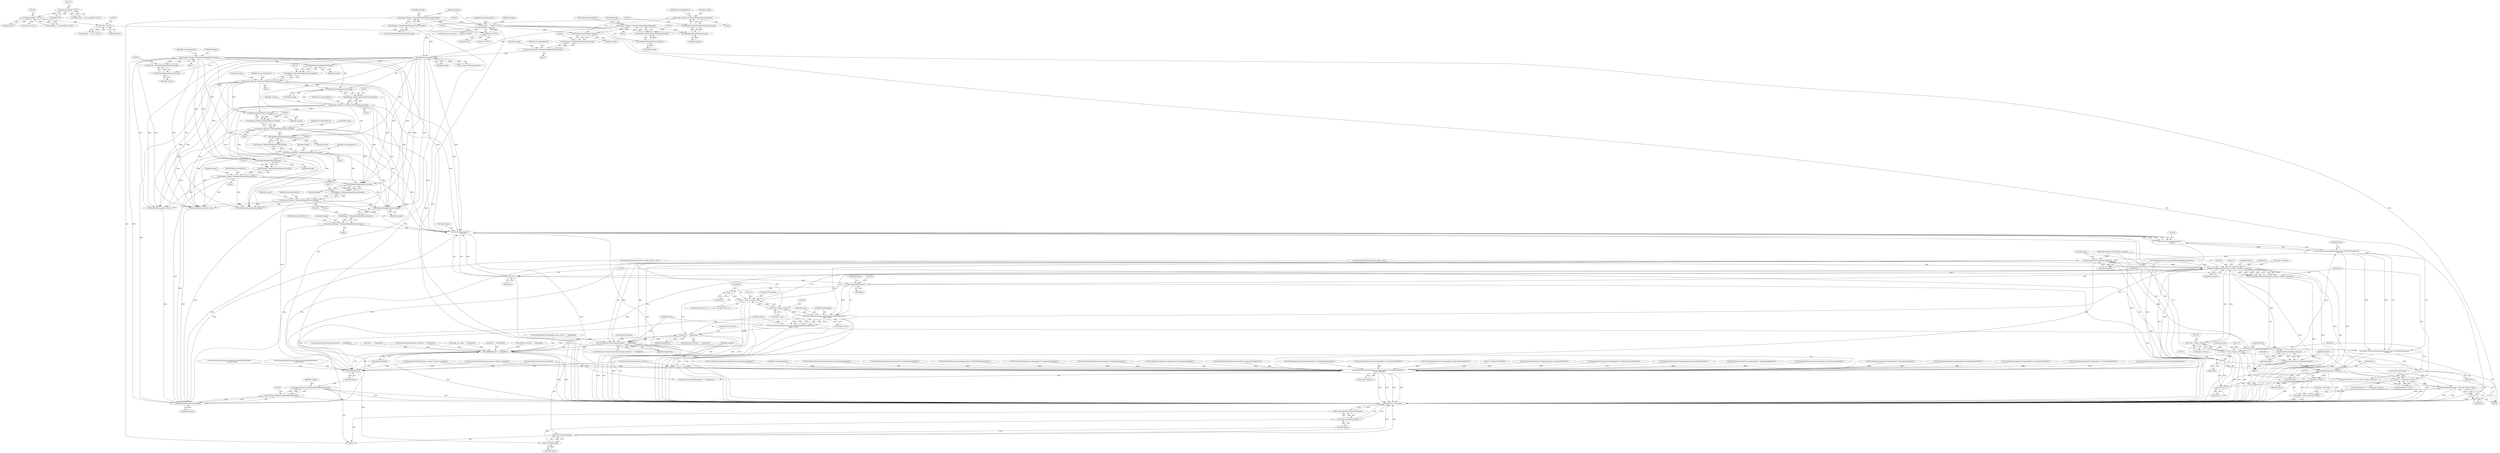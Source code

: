 digraph "0_ImageMagick6_f663dfb8431c97d95682a2b533cca1c8233d21b4@pointer" {
"1001630" [label="(Call,RelinquishMagickMemory(ximage))"];
"1000676" [label="(Call,ximage=(XImage *) RelinquishMagickMemory(ximage))"];
"1000678" [label="(Call,(XImage *) RelinquishMagickMemory(ximage))"];
"1000680" [label="(Call,RelinquishMagickMemory(ximage))"];
"1000669" [label="(Call,XInitImage(ximage))"];
"1000636" [label="(Call,ximage=(XImage *) RelinquishMagickMemory(ximage))"];
"1000638" [label="(Call,(XImage *) RelinquishMagickMemory(ximage))"];
"1000640" [label="(Call,RelinquishMagickMemory(ximage))"];
"1000614" [label="(Call,ximage=(XImage *) RelinquishMagickMemory(ximage))"];
"1000616" [label="(Call,(XImage *) RelinquishMagickMemory(ximage))"];
"1000618" [label="(Call,RelinquishMagickMemory(ximage))"];
"1000430" [label="(Call,ximage == (XImage *) NULL)"];
"1000421" [label="(Call,ximage=(XImage *) AcquireMagickMemory(sizeof(*ximage)))"];
"1000423" [label="(Call,(XImage *) AcquireMagickMemory(sizeof(*ximage)))"];
"1000432" [label="(Call,(XImage *) NULL)"];
"1000383" [label="(Call,(char *) NULL)"];
"1000165" [label="(Call,(ExceptionInfo *) NULL)"];
"1000138" [label="(Call,(const ImageInfo *) NULL)"];
"1000658" [label="(Call,ximage=(XImage *) RelinquishMagickMemory(ximage))"];
"1000660" [label="(Call,(XImage *) RelinquishMagickMemory(ximage))"];
"1000662" [label="(Call,RelinquishMagickMemory(ximage))"];
"1000980" [label="(Call,ximage=(XImage *) RelinquishMagickMemory(ximage))"];
"1000982" [label="(Call,(XImage *) RelinquishMagickMemory(ximage))"];
"1000984" [label="(Call,RelinquishMagickMemory(ximage))"];
"1000935" [label="(Call,ximage=(XImage *) RelinquishMagickMemory(ximage))"];
"1000937" [label="(Call,(XImage *) RelinquishMagickMemory(ximage))"];
"1000939" [label="(Call,RelinquishMagickMemory(ximage))"];
"1000735" [label="(Call,ximage=(XImage *) RelinquishMagickMemory(ximage))"];
"1000737" [label="(Call,(XImage *) RelinquishMagickMemory(ximage))"];
"1000739" [label="(Call,RelinquishMagickMemory(ximage))"];
"1000778" [label="(Call,ximage=(XImage *) RelinquishMagickMemory(ximage))"];
"1000780" [label="(Call,(XImage *) RelinquishMagickMemory(ximage))"];
"1000782" [label="(Call,RelinquishMagickMemory(ximage))"];
"1001069" [label="(Call,ximage=(XImage *) RelinquishMagickMemory(ximage))"];
"1001071" [label="(Call,(XImage *) RelinquishMagickMemory(ximage))"];
"1001073" [label="(Call,RelinquishMagickMemory(ximage))"];
"1001023" [label="(Call,ximage=(XImage *) RelinquishMagickMemory(ximage))"];
"1001025" [label="(Call,(XImage *) RelinquishMagickMemory(ximage))"];
"1001027" [label="(Call,RelinquishMagickMemory(ximage))"];
"1001628" [label="(Call,(XImage *) RelinquishMagickMemory(ximage))"];
"1001626" [label="(Call,ximage=(XImage *) RelinquishMagickMemory(ximage))"];
"1001747" [label="(Call,XGetPixel(ximage,(int)\n              x,(int) y))"];
"1001745" [label="(Call,(ssize_t) XGetPixel(ximage,(int)\n              x,(int) y))"];
"1001743" [label="(Call,ConstrainColormapIndex(image,(ssize_t) XGetPixel(ximage,(int)\n              x,(int) y)))"];
"1001741" [label="(Call,index=ConstrainColormapIndex(image,(ssize_t) XGetPixel(ximage,(int)\n              x,(int) y)))"];
"1001755" [label="(Call,SetPixelIndex(indexes+x,index))"];
"1001766" [label="(Call,(ssize_t) index)"];
"1001760" [label="(Call,SetPixelRGBO(q,image->colormap+(ssize_t) index))"];
"1001769" [label="(Call,q++)"];
"1001762" [label="(Call,image->colormap+(ssize_t) index)"];
"1001773" [label="(Call,SyncAuthenticPixels(image,exception))"];
"1001707" [label="(Call,QueueAuthenticPixels(image,0,y,image->columns,1,exception))"];
"1001705" [label="(Call,q=QueueAuthenticPixels(image,0,y,image->columns,1,exception))"];
"1001717" [label="(Call,q == (PixelPacket *) NULL)"];
"1001725" [label="(Call,GetAuthenticIndexQueue(image))"];
"1001723" [label="(Call,indexes=GetAuthenticIndexQueue(image))"];
"1001756" [label="(Call,indexes+x)"];
"1001733" [label="(Call,(ssize_t) image->columns)"];
"1001731" [label="(Call,x < (ssize_t) image->columns)"];
"1001749" [label="(Call,(int)\n              x)"];
"1001738" [label="(Call,x++)"];
"1001752" [label="(Call,(int) y)"];
"1001783" [label="(Call,(MagickOffsetType) y)"];
"1001702" [label="(Call,y++)"];
"1001695" [label="(Call,y < (ssize_t) image->rows)"];
"1001780" [label="(Call,SetImageProgress(image,LoadImageTag,(MagickOffsetType) y,\n            image->rows))"];
"1001697" [label="(Call,(ssize_t) image->rows)"];
"1001778" [label="(Call,status=SetImageProgress(image,LoadImageTag,(MagickOffsetType) y,\n            image->rows))"];
"1001790" [label="(Call,status == MagickFalse)"];
"1001772" [label="(Call,SyncAuthenticPixels(image,exception) == MagickFalse)"];
"1001822" [label="(Call,EOFBlob(image) != MagickFalse)"];
"1001823" [label="(Call,EOFBlob(image))"];
"1001835" [label="(Call,CloseBlob(image))"];
"1001833" [label="(Call,(void) CloseBlob(image))"];
"1001838" [label="(Call,GetFirstImageInList(image))"];
"1001837" [label="(Return,return(GetFirstImageInList(image));)"];
"1001826" [label="(Call,ThrowFileException(exception,CorruptImageError,\"UnexpectedEndOfFile\",\n      image->filename))"];
"1001819" [label="(Call,RelinquishMagickMemory(ximage))"];
"1001817" [label="(Call,(XImage *) RelinquishMagickMemory(ximage))"];
"1001815" [label="(Call,ximage=(XImage *) RelinquishMagickMemory(ximage))"];
"1001727" [label="(ControlStructure,for (x=0; x < (ssize_t) image->columns; x++))"];
"1001738" [label="(Call,x++)"];
"1000342" [label="(Call,ThrowReaderException(CorruptImageError,\"ImproperImageHeader\"))"];
"1001837" [label="(Return,return(GetFirstImageInList(image));)"];
"1000675" [label="(Block,)"];
"1001756" [label="(Call,indexes+x)"];
"1001708" [label="(Identifier,image)"];
"1000616" [label="(Call,(XImage *) RelinquishMagickMemory(ximage))"];
"1001631" [label="(Identifier,ximage)"];
"1001573" [label="(Call,SyncAuthenticPixels(image,exception))"];
"1000778" [label="(Call,ximage=(XImage *) RelinquishMagickMemory(ximage))"];
"1000782" [label="(Call,RelinquishMagickMemory(ximage))"];
"1000635" [label="(Block,)"];
"1001789" [label="(ControlStructure,if (status == MagickFalse))"];
"1001489" [label="(Call,XGetPixel(ximage,(int) x,(int) y))"];
"1000939" [label="(Call,RelinquishMagickMemory(ximage))"];
"1000278" [label="(Call,ThrowReaderException(CorruptImageError,\"ImproperImageHeader\"))"];
"1001140" [label="(Call,RelinquishMagickMemory(ximage))"];
"1000680" [label="(Call,RelinquishMagickMemory(ximage))"];
"1000940" [label="(Identifier,ximage)"];
"1001780" [label="(Call,SetImageProgress(image,LoadImageTag,(MagickOffsetType) y,\n            image->rows))"];
"1000936" [label="(Identifier,ximage)"];
"1001735" [label="(Call,image->columns)"];
"1000670" [label="(Identifier,ximage)"];
"1000657" [label="(Block,)"];
"1001023" [label="(Call,ximage=(XImage *) RelinquishMagickMemory(ximage))"];
"1000739" [label="(Call,RelinquishMagickMemory(ximage))"];
"1001786" [label="(Call,image->rows)"];
"1001835" [label="(Call,CloseBlob(image))"];
"1001731" [label="(Call,x < (ssize_t) image->columns)"];
"1000211" [label="(Call,ThrowReaderException(CorruptImageError,\"UnableToReadImageHeader\"))"];
"1000329" [label="(Call,ThrowReaderException(CorruptImageError,\"ImproperImageHeader\"))"];
"1000165" [label="(Call,(ExceptionInfo *) NULL)"];
"1000662" [label="(Call,RelinquishMagickMemory(ximage))"];
"1001790" [label="(Call,status == MagickFalse)"];
"1001816" [label="(Identifier,ximage)"];
"1000432" [label="(Call,(XImage *) NULL)"];
"1000381" [label="(Call,comment == (char *) NULL)"];
"1001755" [label="(Call,SetPixelIndex(indexes+x,index))"];
"1001840" [label="(MethodReturn,static Image *)"];
"1000619" [label="(Identifier,ximage)"];
"1001715" [label="(Identifier,exception)"];
"1001819" [label="(Call,RelinquishMagickMemory(ximage))"];
"1000422" [label="(Identifier,ximage)"];
"1000421" [label="(Call,ximage=(XImage *) AcquireMagickMemory(sizeof(*ximage)))"];
"1000783" [label="(Identifier,ximage)"];
"1001761" [label="(Identifier,q)"];
"1000167" [label="(Identifier,NULL)"];
"1000436" [label="(Identifier,ResourceLimitError)"];
"1000942" [label="(Identifier,CorruptImageError)"];
"1000640" [label="(Call,RelinquishMagickMemory(ximage))"];
"1001763" [label="(Call,image->colormap)"];
"1000678" [label="(Call,(XImage *) RelinquishMagickMemory(ximage))"];
"1000195" [label="(Call,(Image *) NULL)"];
"1000434" [label="(Identifier,NULL)"];
"1001827" [label="(Identifier,exception)"];
"1000613" [label="(Block,)"];
"1000621" [label="(Identifier,CorruptImageError)"];
"1001745" [label="(Call,(ssize_t) XGetPixel(ximage,(int)\n              x,(int) y))"];
"1001630" [label="(Call,RelinquishMagickMemory(ximage))"];
"1000780" [label="(Call,(XImage *) RelinquishMagickMemory(ximage))"];
"1001824" [label="(Identifier,image)"];
"1001722" [label="(ControlStructure,break;)"];
"1000985" [label="(Identifier,ximage)"];
"1001628" [label="(Call,(XImage *) RelinquishMagickMemory(ximage))"];
"1001762" [label="(Call,image->colormap+(ssize_t) index)"];
"1001740" [label="(Block,)"];
"1000736" [label="(Identifier,ximage)"];
"1001742" [label="(Identifier,index)"];
"1001787" [label="(Identifier,image)"];
"1001293" [label="(Call,authentic_colormap != MagickFalse)"];
"1001749" [label="(Call,(int)\n              x)"];
"1001024" [label="(Identifier,ximage)"];
"1001010" [label="(Block,)"];
"1000771" [label="(Block,)"];
"1001773" [label="(Call,SyncAuthenticPixels(image,exception))"];
"1000681" [label="(Identifier,ximage)"];
"1000742" [label="(Identifier,ResourceLimitError)"];
"1001815" [label="(Call,ximage=(XImage *) RelinquishMagickMemory(ximage))"];
"1001771" [label="(ControlStructure,if (SyncAuthenticPixels(image,exception) == MagickFalse))"];
"1000716" [label="(Call,ThrowReaderException(CorruptImageError,\"ImproperImageHeader\"))"];
"1001747" [label="(Call,XGetPixel(ximage,(int)\n              x,(int) y))"];
"1001710" [label="(Identifier,y)"];
"1001692" [label="(Call,y=0)"];
"1000734" [label="(Block,)"];
"1001728" [label="(Call,x=0)"];
"1001702" [label="(Call,y++)"];
"1000248" [label="(Call,ThrowReaderException(CorruptImageError,\"ImproperImageHeader\"))"];
"1000642" [label="(Call,ThrowReaderException(CorruptImageError,\"ImproperImageHeader\"))"];
"1000383" [label="(Call,(char *) NULL)"];
"1000140" [label="(Identifier,NULL)"];
"1000663" [label="(Identifier,ximage)"];
"1001717" [label="(Call,q == (PixelPacket *) NULL)"];
"1001744" [label="(Identifier,image)"];
"1001775" [label="(Identifier,exception)"];
"1001697" [label="(Call,(ssize_t) image->rows)"];
"1000429" [label="(ControlStructure,if (ximage == (XImage *) NULL))"];
"1000987" [label="(Identifier,CorruptImageError)"];
"1001103" [label="(Call,SetImageExtent(image,image->columns,image->rows))"];
"1000984" [label="(Call,RelinquishMagickMemory(ximage))"];
"1001777" [label="(ControlStructure,break;)"];
"1001070" [label="(Identifier,ximage)"];
"1001757" [label="(Identifier,indexes)"];
"1000618" [label="(Call,RelinquishMagickMemory(ximage))"];
"1001743" [label="(Call,ConstrainColormapIndex(image,(ssize_t) XGetPixel(ximage,(int)\n              x,(int) y)))"];
"1000667" [label="(Call,x_status=XInitImage(ximage))"];
"1000469" [label="(Call,(char *) NULL)"];
"1001817" [label="(Call,(XImage *) RelinquishMagickMemory(ximage))"];
"1001572" [label="(Call,SyncAuthenticPixels(image,exception) == MagickFalse)"];
"1001748" [label="(Identifier,ximage)"];
"1000922" [label="(Block,)"];
"1000683" [label="(Identifier,CorruptImageError)"];
"1000138" [label="(Call,(const ImageInfo *) NULL)"];
"1000659" [label="(Identifier,ximage)"];
"1001605" [label="(Block,)"];
"1001785" [label="(Identifier,y)"];
"1001823" [label="(Call,EOFBlob(image))"];
"1001718" [label="(Identifier,q)"];
"1001627" [label="(Identifier,ximage)"];
"1001075" [label="(Call,ThrowReaderException(CorruptImageError,\"UnableToReadImageData\"))"];
"1000779" [label="(Identifier,ximage)"];
"1001590" [label="(Call,status == MagickFalse)"];
"1001048" [label="(Block,)"];
"1001779" [label="(Identifier,status)"];
"1001711" [label="(Call,image->columns)"];
"1001706" [label="(Identifier,q)"];
"1000784" [label="(Call,ThrowReaderException(CorruptImageError,\"UnexpectedEndOfFile\"))"];
"1000263" [label="(Call,ThrowReaderException(CorruptImageError,\"ImproperImageHeader\"))"];
"1001794" [label="(ControlStructure,break;)"];
"1000740" [label="(Identifier,ximage)"];
"1000677" [label="(Identifier,ximage)"];
"1001707" [label="(Call,QueueAuthenticPixels(image,0,y,image->columns,1,exception))"];
"1001025" [label="(Call,(XImage *) RelinquishMagickMemory(ximage))"];
"1001759" [label="(Identifier,index)"];
"1001729" [label="(Identifier,x)"];
"1001418" [label="(Call,SyncAuthenticPixels(image,exception) == MagickFalse)"];
"1001709" [label="(Literal,0)"];
"1001829" [label="(Literal,\"UnexpectedEndOfFile\")"];
"1001833" [label="(Call,(void) CloseBlob(image))"];
"1000418" [label="(Call,ThrowReaderException(CorruptImageError,\"UnexpectedEndOfFile\"))"];
"1000116" [label="(Block,)"];
"1000423" [label="(Call,(XImage *) AcquireMagickMemory(sizeof(*ximage)))"];
"1001754" [label="(Identifier,y)"];
"1000660" [label="(Call,(XImage *) RelinquishMagickMemory(ximage))"];
"1000239" [label="(Call,ThrowReaderException(CorruptImageError,\"FileFormatVersionMismatch\"))"];
"1001739" [label="(Identifier,x)"];
"1000425" [label="(Call,AcquireMagickMemory(sizeof(*ximage)))"];
"1001825" [label="(Identifier,MagickFalse)"];
"1001704" [label="(Block,)"];
"1000982" [label="(Call,(XImage *) RelinquishMagickMemory(ximage))"];
"1001760" [label="(Call,SetPixelRGBO(q,image->colormap+(ssize_t) index))"];
"1001580" [label="(Call,SetImageProgress(image,LoadImageTag,(MagickOffsetType) y,\n              image->rows))"];
"1001074" [label="(Identifier,ximage)"];
"1000115" [label="(MethodParameterIn,ExceptionInfo *exception)"];
"1001426" [label="(Call,SetImageProgress(image,LoadImageTag,(MagickOffsetType) y,\n              image->rows))"];
"1000615" [label="(Identifier,ximage)"];
"1001194" [label="(Call,image_info->ping == MagickFalse)"];
"1001830" [label="(Call,image->filename)"];
"1001716" [label="(ControlStructure,if (q == (PixelPacket *) NULL))"];
"1001791" [label="(Identifier,status)"];
"1001027" [label="(Call,RelinquishMagickMemory(ximage))"];
"1000669" [label="(Call,XInitImage(ximage))"];
"1000643" [label="(Identifier,CorruptImageError)"];
"1001719" [label="(Call,(PixelPacket *) NULL)"];
"1000638" [label="(Call,(XImage *) RelinquishMagickMemory(ximage))"];
"1001772" [label="(Call,SyncAuthenticPixels(image,exception) == MagickFalse)"];
"1000641" [label="(Identifier,ximage)"];
"1001726" [label="(Identifier,image)"];
"1000440" [label="(Identifier,ximage)"];
"1001076" [label="(Identifier,CorruptImageError)"];
"1000295" [label="(Call,ThrowReaderException(CorruptImageError,\"ImproperImageHeader\"))"];
"1000980" [label="(Call,ximage=(XImage *) RelinquishMagickMemory(ximage))"];
"1001783" [label="(Call,(MagickOffsetType) y)"];
"1000941" [label="(Call,ThrowReaderException(CorruptImageError,\"ImproperImageHeader\"))"];
"1000967" [label="(Block,)"];
"1001836" [label="(Identifier,image)"];
"1000658" [label="(Call,ximage=(XImage *) RelinquishMagickMemory(ximage))"];
"1001028" [label="(Identifier,ximage)"];
"1001741" [label="(Call,index=ConstrainColormapIndex(image,(ssize_t) XGetPixel(ximage,(int)\n              x,(int) y)))"];
"1001826" [label="(Call,ThrowFileException(exception,CorruptImageError,\"UnexpectedEndOfFile\",\n      image->filename))"];
"1001705" [label="(Call,q=QueueAuthenticPixels(image,0,y,image->columns,1,exception))"];
"1001733" [label="(Call,(ssize_t) image->columns)"];
"1000735" [label="(Call,ximage=(XImage *) RelinquishMagickMemory(ximage))"];
"1001599" [label="(Call,AcquireImageColormap(image,image->colors))"];
"1001724" [label="(Identifier,indexes)"];
"1001821" [label="(ControlStructure,if (EOFBlob(image) != MagickFalse))"];
"1001312" [label="(Call,QueueAuthenticPixels(image,0,y,image->columns,1,exception))"];
"1001774" [label="(Identifier,image)"];
"1001457" [label="(Call,QueueAuthenticPixels(image,0,y,image->columns,1,exception))"];
"1000304" [label="(Call,ThrowReaderException(CorruptImageError,\"ImproperImageHeader\"))"];
"1000664" [label="(Call,ThrowReaderException(CorruptImageError,\"ImproperImageHeader\"))"];
"1001691" [label="(ControlStructure,for (y=0; y < (ssize_t) image->rows; y++))"];
"1001769" [label="(Call,q++)"];
"1001030" [label="(Identifier,ResourceLimitError)"];
"1000385" [label="(Identifier,NULL)"];
"1001778" [label="(Call,status=SetImageProgress(image,LoadImageTag,(MagickOffsetType) y,\n            image->rows))"];
"1000676" [label="(Call,ximage=(XImage *) RelinquishMagickMemory(ximage))"];
"1000620" [label="(Call,ThrowReaderException(CorruptImageError,\"ImproperImageHeader\"))"];
"1001699" [label="(Call,image->rows)"];
"1001770" [label="(Identifier,q)"];
"1000986" [label="(Call,ThrowReaderException(CorruptImageError,\"ImproperImageHeader\"))"];
"1000163" [label="(Call,exception != (ExceptionInfo *) NULL)"];
"1001768" [label="(Identifier,index)"];
"1000981" [label="(Identifier,ximage)"];
"1001752" [label="(Call,(int) y)"];
"1000937" [label="(Call,(XImage *) RelinquishMagickMemory(ximage))"];
"1000637" [label="(Identifier,ximage)"];
"1001839" [label="(Identifier,image)"];
"1001822" [label="(Call,EOFBlob(image) != MagickFalse)"];
"1001069" [label="(Call,ximage=(XImage *) RelinquishMagickMemory(ximage))"];
"1001793" [label="(ControlStructure,break;)"];
"1001633" [label="(Identifier,ResourceLimitError)"];
"1001776" [label="(Identifier,MagickFalse)"];
"1000682" [label="(Call,ThrowReaderException(CorruptImageError,\"UnexpectedEndOfFile\"))"];
"1000935" [label="(Call,ximage=(XImage *) RelinquishMagickMemory(ximage))"];
"1001626" [label="(Call,ximage=(XImage *) RelinquishMagickMemory(ximage))"];
"1001344" [label="(Call,XGetPixel(ximage,(int) x,(int) y))"];
"1000614" [label="(Call,ximage=(XImage *) RelinquishMagickMemory(ximage))"];
"1000737" [label="(Call,(XImage *) RelinquishMagickMemory(ximage))"];
"1001598" [label="(Call,AcquireImageColormap(image,image->colors) == MagickFalse)"];
"1001751" [label="(Identifier,x)"];
"1000431" [label="(Identifier,ximage)"];
"1000136" [label="(Call,image_info != (const ImageInfo *) NULL)"];
"1001725" [label="(Call,GetAuthenticIndexQueue(image))"];
"1000313" [label="(Call,ThrowReaderException(CorruptImageError,\"ImproperImageHeader\"))"];
"1001758" [label="(Identifier,x)"];
"1001820" [label="(Identifier,ximage)"];
"1001723" [label="(Call,indexes=GetAuthenticIndexQueue(image))"];
"1001714" [label="(Literal,1)"];
"1001792" [label="(Identifier,MagickFalse)"];
"1001732" [label="(Identifier,x)"];
"1001838" [label="(Call,GetFirstImageInList(image))"];
"1001781" [label="(Identifier,image)"];
"1000180" [label="(Call,OpenBlob(image_info,image,ReadBinaryBlobMode,exception))"];
"1000636" [label="(Call,ximage=(XImage *) RelinquishMagickMemory(ximage))"];
"1000366" [label="(Call,ThrowReaderException(CorruptImageError,\"ImproperImageHeader\"))"];
"1001766" [label="(Call,(ssize_t) index)"];
"1001073" [label="(Call,RelinquishMagickMemory(ximage))"];
"1001695" [label="(Call,y < (ssize_t) image->rows)"];
"1001828" [label="(Identifier,CorruptImageError)"];
"1001696" [label="(Identifier,y)"];
"1000785" [label="(Identifier,CorruptImageError)"];
"1000665" [label="(Identifier,CorruptImageError)"];
"1001782" [label="(Identifier,LoadImageTag)"];
"1001419" [label="(Call,SyncAuthenticPixels(image,exception))"];
"1001436" [label="(Call,status == MagickFalse)"];
"1000430" [label="(Call,ximage == (XImage *) NULL)"];
"1001071" [label="(Call,(XImage *) RelinquishMagickMemory(ximage))"];
"1001703" [label="(Identifier,y)"];
"1001630" -> "1001628"  [label="AST: "];
"1001630" -> "1001631"  [label="CFG: "];
"1001631" -> "1001630"  [label="AST: "];
"1001628" -> "1001630"  [label="CFG: "];
"1001630" -> "1001628"  [label="DDG: "];
"1000676" -> "1001630"  [label="DDG: "];
"1000980" -> "1001630"  [label="DDG: "];
"1000669" -> "1001630"  [label="DDG: "];
"1001069" -> "1001630"  [label="DDG: "];
"1000735" -> "1001630"  [label="DDG: "];
"1000778" -> "1001630"  [label="DDG: "];
"1000935" -> "1001630"  [label="DDG: "];
"1001023" -> "1001630"  [label="DDG: "];
"1000676" -> "1000675"  [label="AST: "];
"1000676" -> "1000678"  [label="CFG: "];
"1000677" -> "1000676"  [label="AST: "];
"1000678" -> "1000676"  [label="AST: "];
"1000683" -> "1000676"  [label="CFG: "];
"1000678" -> "1000676"  [label="DDG: "];
"1000676" -> "1000739"  [label="DDG: "];
"1000676" -> "1000782"  [label="DDG: "];
"1000676" -> "1000939"  [label="DDG: "];
"1000676" -> "1000984"  [label="DDG: "];
"1000676" -> "1001027"  [label="DDG: "];
"1000676" -> "1001073"  [label="DDG: "];
"1000676" -> "1001140"  [label="DDG: "];
"1000676" -> "1001344"  [label="DDG: "];
"1000676" -> "1001489"  [label="DDG: "];
"1000676" -> "1001747"  [label="DDG: "];
"1000676" -> "1001819"  [label="DDG: "];
"1000678" -> "1000680"  [label="CFG: "];
"1000679" -> "1000678"  [label="AST: "];
"1000680" -> "1000678"  [label="AST: "];
"1000680" -> "1000678"  [label="DDG: "];
"1000680" -> "1000681"  [label="CFG: "];
"1000681" -> "1000680"  [label="AST: "];
"1000669" -> "1000680"  [label="DDG: "];
"1000669" -> "1000667"  [label="AST: "];
"1000669" -> "1000670"  [label="CFG: "];
"1000670" -> "1000669"  [label="AST: "];
"1000667" -> "1000669"  [label="CFG: "];
"1000669" -> "1000667"  [label="DDG: "];
"1000636" -> "1000669"  [label="DDG: "];
"1000614" -> "1000669"  [label="DDG: "];
"1000430" -> "1000669"  [label="DDG: "];
"1000658" -> "1000669"  [label="DDG: "];
"1000669" -> "1000739"  [label="DDG: "];
"1000669" -> "1000782"  [label="DDG: "];
"1000669" -> "1000939"  [label="DDG: "];
"1000669" -> "1000984"  [label="DDG: "];
"1000669" -> "1001027"  [label="DDG: "];
"1000669" -> "1001073"  [label="DDG: "];
"1000669" -> "1001140"  [label="DDG: "];
"1000669" -> "1001344"  [label="DDG: "];
"1000669" -> "1001489"  [label="DDG: "];
"1000669" -> "1001747"  [label="DDG: "];
"1000669" -> "1001819"  [label="DDG: "];
"1000636" -> "1000635"  [label="AST: "];
"1000636" -> "1000638"  [label="CFG: "];
"1000637" -> "1000636"  [label="AST: "];
"1000638" -> "1000636"  [label="AST: "];
"1000643" -> "1000636"  [label="CFG: "];
"1000638" -> "1000636"  [label="DDG: "];
"1000636" -> "1000662"  [label="DDG: "];
"1000638" -> "1000640"  [label="CFG: "];
"1000639" -> "1000638"  [label="AST: "];
"1000640" -> "1000638"  [label="AST: "];
"1000640" -> "1000638"  [label="DDG: "];
"1000640" -> "1000641"  [label="CFG: "];
"1000641" -> "1000640"  [label="AST: "];
"1000614" -> "1000640"  [label="DDG: "];
"1000430" -> "1000640"  [label="DDG: "];
"1000614" -> "1000613"  [label="AST: "];
"1000614" -> "1000616"  [label="CFG: "];
"1000615" -> "1000614"  [label="AST: "];
"1000616" -> "1000614"  [label="AST: "];
"1000621" -> "1000614"  [label="CFG: "];
"1000616" -> "1000614"  [label="DDG: "];
"1000614" -> "1000662"  [label="DDG: "];
"1000616" -> "1000618"  [label="CFG: "];
"1000617" -> "1000616"  [label="AST: "];
"1000618" -> "1000616"  [label="AST: "];
"1000618" -> "1000616"  [label="DDG: "];
"1000618" -> "1000619"  [label="CFG: "];
"1000619" -> "1000618"  [label="AST: "];
"1000430" -> "1000618"  [label="DDG: "];
"1000430" -> "1000429"  [label="AST: "];
"1000430" -> "1000432"  [label="CFG: "];
"1000431" -> "1000430"  [label="AST: "];
"1000432" -> "1000430"  [label="AST: "];
"1000436" -> "1000430"  [label="CFG: "];
"1000440" -> "1000430"  [label="CFG: "];
"1000430" -> "1001840"  [label="DDG: "];
"1000430" -> "1001840"  [label="DDG: "];
"1000421" -> "1000430"  [label="DDG: "];
"1000432" -> "1000430"  [label="DDG: "];
"1000430" -> "1000662"  [label="DDG: "];
"1000421" -> "1000116"  [label="AST: "];
"1000421" -> "1000423"  [label="CFG: "];
"1000422" -> "1000421"  [label="AST: "];
"1000423" -> "1000421"  [label="AST: "];
"1000431" -> "1000421"  [label="CFG: "];
"1000421" -> "1001840"  [label="DDG: "];
"1000423" -> "1000421"  [label="DDG: "];
"1000423" -> "1000425"  [label="CFG: "];
"1000424" -> "1000423"  [label="AST: "];
"1000425" -> "1000423"  [label="AST: "];
"1000423" -> "1001840"  [label="DDG: "];
"1000432" -> "1000434"  [label="CFG: "];
"1000433" -> "1000432"  [label="AST: "];
"1000434" -> "1000432"  [label="AST: "];
"1000383" -> "1000432"  [label="DDG: "];
"1000432" -> "1000469"  [label="DDG: "];
"1000383" -> "1000381"  [label="AST: "];
"1000383" -> "1000385"  [label="CFG: "];
"1000384" -> "1000383"  [label="AST: "];
"1000385" -> "1000383"  [label="AST: "];
"1000381" -> "1000383"  [label="CFG: "];
"1000383" -> "1000381"  [label="DDG: "];
"1000165" -> "1000383"  [label="DDG: "];
"1000165" -> "1000163"  [label="AST: "];
"1000165" -> "1000167"  [label="CFG: "];
"1000166" -> "1000165"  [label="AST: "];
"1000167" -> "1000165"  [label="AST: "];
"1000163" -> "1000165"  [label="CFG: "];
"1000165" -> "1000163"  [label="DDG: "];
"1000138" -> "1000165"  [label="DDG: "];
"1000165" -> "1000195"  [label="DDG: "];
"1000138" -> "1000136"  [label="AST: "];
"1000138" -> "1000140"  [label="CFG: "];
"1000139" -> "1000138"  [label="AST: "];
"1000140" -> "1000138"  [label="AST: "];
"1000136" -> "1000138"  [label="CFG: "];
"1000138" -> "1000136"  [label="DDG: "];
"1000658" -> "1000657"  [label="AST: "];
"1000658" -> "1000660"  [label="CFG: "];
"1000659" -> "1000658"  [label="AST: "];
"1000660" -> "1000658"  [label="AST: "];
"1000665" -> "1000658"  [label="CFG: "];
"1000660" -> "1000658"  [label="DDG: "];
"1000660" -> "1000662"  [label="CFG: "];
"1000661" -> "1000660"  [label="AST: "];
"1000662" -> "1000660"  [label="AST: "];
"1000662" -> "1000660"  [label="DDG: "];
"1000662" -> "1000663"  [label="CFG: "];
"1000663" -> "1000662"  [label="AST: "];
"1000980" -> "1000967"  [label="AST: "];
"1000980" -> "1000982"  [label="CFG: "];
"1000981" -> "1000980"  [label="AST: "];
"1000982" -> "1000980"  [label="AST: "];
"1000987" -> "1000980"  [label="CFG: "];
"1000982" -> "1000980"  [label="DDG: "];
"1000980" -> "1001027"  [label="DDG: "];
"1000980" -> "1001073"  [label="DDG: "];
"1000980" -> "1001140"  [label="DDG: "];
"1000980" -> "1001344"  [label="DDG: "];
"1000980" -> "1001489"  [label="DDG: "];
"1000980" -> "1001747"  [label="DDG: "];
"1000980" -> "1001819"  [label="DDG: "];
"1000982" -> "1000984"  [label="CFG: "];
"1000983" -> "1000982"  [label="AST: "];
"1000984" -> "1000982"  [label="AST: "];
"1000984" -> "1000982"  [label="DDG: "];
"1000984" -> "1000985"  [label="CFG: "];
"1000985" -> "1000984"  [label="AST: "];
"1000935" -> "1000984"  [label="DDG: "];
"1000735" -> "1000984"  [label="DDG: "];
"1000778" -> "1000984"  [label="DDG: "];
"1000935" -> "1000922"  [label="AST: "];
"1000935" -> "1000937"  [label="CFG: "];
"1000936" -> "1000935"  [label="AST: "];
"1000937" -> "1000935"  [label="AST: "];
"1000942" -> "1000935"  [label="CFG: "];
"1000937" -> "1000935"  [label="DDG: "];
"1000935" -> "1001027"  [label="DDG: "];
"1000935" -> "1001073"  [label="DDG: "];
"1000935" -> "1001140"  [label="DDG: "];
"1000935" -> "1001344"  [label="DDG: "];
"1000935" -> "1001489"  [label="DDG: "];
"1000935" -> "1001747"  [label="DDG: "];
"1000935" -> "1001819"  [label="DDG: "];
"1000937" -> "1000939"  [label="CFG: "];
"1000938" -> "1000937"  [label="AST: "];
"1000939" -> "1000937"  [label="AST: "];
"1000939" -> "1000937"  [label="DDG: "];
"1000939" -> "1000940"  [label="CFG: "];
"1000940" -> "1000939"  [label="AST: "];
"1000735" -> "1000939"  [label="DDG: "];
"1000778" -> "1000939"  [label="DDG: "];
"1000735" -> "1000734"  [label="AST: "];
"1000735" -> "1000737"  [label="CFG: "];
"1000736" -> "1000735"  [label="AST: "];
"1000737" -> "1000735"  [label="AST: "];
"1000742" -> "1000735"  [label="CFG: "];
"1000737" -> "1000735"  [label="DDG: "];
"1000735" -> "1000782"  [label="DDG: "];
"1000735" -> "1001027"  [label="DDG: "];
"1000735" -> "1001073"  [label="DDG: "];
"1000735" -> "1001140"  [label="DDG: "];
"1000735" -> "1001344"  [label="DDG: "];
"1000735" -> "1001489"  [label="DDG: "];
"1000735" -> "1001747"  [label="DDG: "];
"1000735" -> "1001819"  [label="DDG: "];
"1000737" -> "1000739"  [label="CFG: "];
"1000738" -> "1000737"  [label="AST: "];
"1000739" -> "1000737"  [label="AST: "];
"1000739" -> "1000737"  [label="DDG: "];
"1000739" -> "1000740"  [label="CFG: "];
"1000740" -> "1000739"  [label="AST: "];
"1000778" -> "1000771"  [label="AST: "];
"1000778" -> "1000780"  [label="CFG: "];
"1000779" -> "1000778"  [label="AST: "];
"1000780" -> "1000778"  [label="AST: "];
"1000785" -> "1000778"  [label="CFG: "];
"1000780" -> "1000778"  [label="DDG: "];
"1000778" -> "1000782"  [label="DDG: "];
"1000778" -> "1001027"  [label="DDG: "];
"1000778" -> "1001073"  [label="DDG: "];
"1000778" -> "1001140"  [label="DDG: "];
"1000778" -> "1001344"  [label="DDG: "];
"1000778" -> "1001489"  [label="DDG: "];
"1000778" -> "1001747"  [label="DDG: "];
"1000778" -> "1001819"  [label="DDG: "];
"1000780" -> "1000782"  [label="CFG: "];
"1000781" -> "1000780"  [label="AST: "];
"1000782" -> "1000780"  [label="AST: "];
"1000782" -> "1000780"  [label="DDG: "];
"1000782" -> "1000783"  [label="CFG: "];
"1000783" -> "1000782"  [label="AST: "];
"1001069" -> "1001048"  [label="AST: "];
"1001069" -> "1001071"  [label="CFG: "];
"1001070" -> "1001069"  [label="AST: "];
"1001071" -> "1001069"  [label="AST: "];
"1001076" -> "1001069"  [label="CFG: "];
"1001071" -> "1001069"  [label="DDG: "];
"1001069" -> "1001140"  [label="DDG: "];
"1001069" -> "1001344"  [label="DDG: "];
"1001069" -> "1001489"  [label="DDG: "];
"1001069" -> "1001747"  [label="DDG: "];
"1001069" -> "1001819"  [label="DDG: "];
"1001071" -> "1001073"  [label="CFG: "];
"1001072" -> "1001071"  [label="AST: "];
"1001073" -> "1001071"  [label="AST: "];
"1001073" -> "1001071"  [label="DDG: "];
"1001073" -> "1001074"  [label="CFG: "];
"1001074" -> "1001073"  [label="AST: "];
"1001023" -> "1001073"  [label="DDG: "];
"1001023" -> "1001010"  [label="AST: "];
"1001023" -> "1001025"  [label="CFG: "];
"1001024" -> "1001023"  [label="AST: "];
"1001025" -> "1001023"  [label="AST: "];
"1001030" -> "1001023"  [label="CFG: "];
"1001025" -> "1001023"  [label="DDG: "];
"1001023" -> "1001140"  [label="DDG: "];
"1001023" -> "1001344"  [label="DDG: "];
"1001023" -> "1001489"  [label="DDG: "];
"1001023" -> "1001747"  [label="DDG: "];
"1001023" -> "1001819"  [label="DDG: "];
"1001025" -> "1001027"  [label="CFG: "];
"1001026" -> "1001025"  [label="AST: "];
"1001027" -> "1001025"  [label="AST: "];
"1001027" -> "1001025"  [label="DDG: "];
"1001027" -> "1001028"  [label="CFG: "];
"1001028" -> "1001027"  [label="AST: "];
"1001628" -> "1001626"  [label="AST: "];
"1001629" -> "1001628"  [label="AST: "];
"1001626" -> "1001628"  [label="CFG: "];
"1001628" -> "1001626"  [label="DDG: "];
"1001626" -> "1001605"  [label="AST: "];
"1001627" -> "1001626"  [label="AST: "];
"1001633" -> "1001626"  [label="CFG: "];
"1001626" -> "1001747"  [label="DDG: "];
"1001626" -> "1001819"  [label="DDG: "];
"1001747" -> "1001745"  [label="AST: "];
"1001747" -> "1001752"  [label="CFG: "];
"1001748" -> "1001747"  [label="AST: "];
"1001749" -> "1001747"  [label="AST: "];
"1001752" -> "1001747"  [label="AST: "];
"1001745" -> "1001747"  [label="CFG: "];
"1001747" -> "1001840"  [label="DDG: "];
"1001747" -> "1001840"  [label="DDG: "];
"1001747" -> "1001745"  [label="DDG: "];
"1001747" -> "1001745"  [label="DDG: "];
"1001747" -> "1001745"  [label="DDG: "];
"1001749" -> "1001747"  [label="DDG: "];
"1001752" -> "1001747"  [label="DDG: "];
"1001747" -> "1001819"  [label="DDG: "];
"1001745" -> "1001743"  [label="AST: "];
"1001746" -> "1001745"  [label="AST: "];
"1001743" -> "1001745"  [label="CFG: "];
"1001745" -> "1001840"  [label="DDG: "];
"1001745" -> "1001743"  [label="DDG: "];
"1001743" -> "1001741"  [label="AST: "];
"1001744" -> "1001743"  [label="AST: "];
"1001741" -> "1001743"  [label="CFG: "];
"1001743" -> "1001840"  [label="DDG: "];
"1001743" -> "1001741"  [label="DDG: "];
"1001743" -> "1001741"  [label="DDG: "];
"1001725" -> "1001743"  [label="DDG: "];
"1001743" -> "1001773"  [label="DDG: "];
"1001741" -> "1001740"  [label="AST: "];
"1001742" -> "1001741"  [label="AST: "];
"1001757" -> "1001741"  [label="CFG: "];
"1001741" -> "1001840"  [label="DDG: "];
"1001741" -> "1001755"  [label="DDG: "];
"1001755" -> "1001740"  [label="AST: "];
"1001755" -> "1001759"  [label="CFG: "];
"1001756" -> "1001755"  [label="AST: "];
"1001759" -> "1001755"  [label="AST: "];
"1001761" -> "1001755"  [label="CFG: "];
"1001755" -> "1001840"  [label="DDG: "];
"1001755" -> "1001840"  [label="DDG: "];
"1001723" -> "1001755"  [label="DDG: "];
"1001749" -> "1001755"  [label="DDG: "];
"1001755" -> "1001766"  [label="DDG: "];
"1001766" -> "1001762"  [label="AST: "];
"1001766" -> "1001768"  [label="CFG: "];
"1001767" -> "1001766"  [label="AST: "];
"1001768" -> "1001766"  [label="AST: "];
"1001762" -> "1001766"  [label="CFG: "];
"1001766" -> "1001840"  [label="DDG: "];
"1001766" -> "1001760"  [label="DDG: "];
"1001766" -> "1001762"  [label="DDG: "];
"1001760" -> "1001740"  [label="AST: "];
"1001760" -> "1001762"  [label="CFG: "];
"1001761" -> "1001760"  [label="AST: "];
"1001762" -> "1001760"  [label="AST: "];
"1001770" -> "1001760"  [label="CFG: "];
"1001760" -> "1001840"  [label="DDG: "];
"1001760" -> "1001840"  [label="DDG: "];
"1001769" -> "1001760"  [label="DDG: "];
"1001717" -> "1001760"  [label="DDG: "];
"1001760" -> "1001769"  [label="DDG: "];
"1001769" -> "1001740"  [label="AST: "];
"1001769" -> "1001770"  [label="CFG: "];
"1001770" -> "1001769"  [label="AST: "];
"1001739" -> "1001769"  [label="CFG: "];
"1001769" -> "1001840"  [label="DDG: "];
"1001763" -> "1001762"  [label="AST: "];
"1001762" -> "1001840"  [label="DDG: "];
"1001762" -> "1001840"  [label="DDG: "];
"1001773" -> "1001772"  [label="AST: "];
"1001773" -> "1001775"  [label="CFG: "];
"1001774" -> "1001773"  [label="AST: "];
"1001775" -> "1001773"  [label="AST: "];
"1001776" -> "1001773"  [label="CFG: "];
"1001773" -> "1001840"  [label="DDG: "];
"1001773" -> "1001707"  [label="DDG: "];
"1001773" -> "1001772"  [label="DDG: "];
"1001773" -> "1001772"  [label="DDG: "];
"1001725" -> "1001773"  [label="DDG: "];
"1001707" -> "1001773"  [label="DDG: "];
"1000115" -> "1001773"  [label="DDG: "];
"1001773" -> "1001780"  [label="DDG: "];
"1001773" -> "1001823"  [label="DDG: "];
"1001773" -> "1001826"  [label="DDG: "];
"1001707" -> "1001705"  [label="AST: "];
"1001707" -> "1001715"  [label="CFG: "];
"1001708" -> "1001707"  [label="AST: "];
"1001709" -> "1001707"  [label="AST: "];
"1001710" -> "1001707"  [label="AST: "];
"1001711" -> "1001707"  [label="AST: "];
"1001714" -> "1001707"  [label="AST: "];
"1001715" -> "1001707"  [label="AST: "];
"1001705" -> "1001707"  [label="CFG: "];
"1001707" -> "1001840"  [label="DDG: "];
"1001707" -> "1001840"  [label="DDG: "];
"1001707" -> "1001840"  [label="DDG: "];
"1001707" -> "1001705"  [label="DDG: "];
"1001707" -> "1001705"  [label="DDG: "];
"1001707" -> "1001705"  [label="DDG: "];
"1001707" -> "1001705"  [label="DDG: "];
"1001707" -> "1001705"  [label="DDG: "];
"1001707" -> "1001705"  [label="DDG: "];
"1001599" -> "1001707"  [label="DDG: "];
"1001780" -> "1001707"  [label="DDG: "];
"1001695" -> "1001707"  [label="DDG: "];
"1001103" -> "1001707"  [label="DDG: "];
"1001733" -> "1001707"  [label="DDG: "];
"1000180" -> "1001707"  [label="DDG: "];
"1000115" -> "1001707"  [label="DDG: "];
"1001707" -> "1001725"  [label="DDG: "];
"1001707" -> "1001733"  [label="DDG: "];
"1001707" -> "1001752"  [label="DDG: "];
"1001707" -> "1001783"  [label="DDG: "];
"1001707" -> "1001823"  [label="DDG: "];
"1001707" -> "1001826"  [label="DDG: "];
"1001705" -> "1001704"  [label="AST: "];
"1001706" -> "1001705"  [label="AST: "];
"1001718" -> "1001705"  [label="CFG: "];
"1001705" -> "1001840"  [label="DDG: "];
"1001705" -> "1001717"  [label="DDG: "];
"1001717" -> "1001716"  [label="AST: "];
"1001717" -> "1001719"  [label="CFG: "];
"1001718" -> "1001717"  [label="AST: "];
"1001719" -> "1001717"  [label="AST: "];
"1001722" -> "1001717"  [label="CFG: "];
"1001724" -> "1001717"  [label="CFG: "];
"1001717" -> "1001840"  [label="DDG: "];
"1001717" -> "1001840"  [label="DDG: "];
"1001717" -> "1001840"  [label="DDG: "];
"1001719" -> "1001717"  [label="DDG: "];
"1001725" -> "1001723"  [label="AST: "];
"1001725" -> "1001726"  [label="CFG: "];
"1001726" -> "1001725"  [label="AST: "];
"1001723" -> "1001725"  [label="CFG: "];
"1001725" -> "1001723"  [label="DDG: "];
"1001723" -> "1001704"  [label="AST: "];
"1001724" -> "1001723"  [label="AST: "];
"1001729" -> "1001723"  [label="CFG: "];
"1001723" -> "1001840"  [label="DDG: "];
"1001723" -> "1001840"  [label="DDG: "];
"1001723" -> "1001756"  [label="DDG: "];
"1001756" -> "1001758"  [label="CFG: "];
"1001757" -> "1001756"  [label="AST: "];
"1001758" -> "1001756"  [label="AST: "];
"1001759" -> "1001756"  [label="CFG: "];
"1001756" -> "1001840"  [label="DDG: "];
"1001749" -> "1001756"  [label="DDG: "];
"1001733" -> "1001731"  [label="AST: "];
"1001733" -> "1001735"  [label="CFG: "];
"1001734" -> "1001733"  [label="AST: "];
"1001735" -> "1001733"  [label="AST: "];
"1001731" -> "1001733"  [label="CFG: "];
"1001733" -> "1001840"  [label="DDG: "];
"1001733" -> "1001731"  [label="DDG: "];
"1001731" -> "1001727"  [label="AST: "];
"1001732" -> "1001731"  [label="AST: "];
"1001742" -> "1001731"  [label="CFG: "];
"1001774" -> "1001731"  [label="CFG: "];
"1001731" -> "1001840"  [label="DDG: "];
"1001731" -> "1001840"  [label="DDG: "];
"1001731" -> "1001840"  [label="DDG: "];
"1001728" -> "1001731"  [label="DDG: "];
"1001738" -> "1001731"  [label="DDG: "];
"1001731" -> "1001749"  [label="DDG: "];
"1001749" -> "1001751"  [label="CFG: "];
"1001750" -> "1001749"  [label="AST: "];
"1001751" -> "1001749"  [label="AST: "];
"1001753" -> "1001749"  [label="CFG: "];
"1001749" -> "1001738"  [label="DDG: "];
"1001738" -> "1001727"  [label="AST: "];
"1001738" -> "1001739"  [label="CFG: "];
"1001739" -> "1001738"  [label="AST: "];
"1001732" -> "1001738"  [label="CFG: "];
"1001752" -> "1001754"  [label="CFG: "];
"1001753" -> "1001752"  [label="AST: "];
"1001754" -> "1001752"  [label="AST: "];
"1001752" -> "1001840"  [label="DDG: "];
"1001752" -> "1001783"  [label="DDG: "];
"1001783" -> "1001780"  [label="AST: "];
"1001783" -> "1001785"  [label="CFG: "];
"1001784" -> "1001783"  [label="AST: "];
"1001785" -> "1001783"  [label="AST: "];
"1001787" -> "1001783"  [label="CFG: "];
"1001783" -> "1001840"  [label="DDG: "];
"1001783" -> "1001702"  [label="DDG: "];
"1001783" -> "1001780"  [label="DDG: "];
"1001702" -> "1001691"  [label="AST: "];
"1001702" -> "1001703"  [label="CFG: "];
"1001703" -> "1001702"  [label="AST: "];
"1001696" -> "1001702"  [label="CFG: "];
"1001702" -> "1001695"  [label="DDG: "];
"1001695" -> "1001691"  [label="AST: "];
"1001695" -> "1001697"  [label="CFG: "];
"1001696" -> "1001695"  [label="AST: "];
"1001697" -> "1001695"  [label="AST: "];
"1001706" -> "1001695"  [label="CFG: "];
"1001794" -> "1001695"  [label="CFG: "];
"1001695" -> "1001840"  [label="DDG: "];
"1001695" -> "1001840"  [label="DDG: "];
"1001695" -> "1001840"  [label="DDG: "];
"1001692" -> "1001695"  [label="DDG: "];
"1001697" -> "1001695"  [label="DDG: "];
"1001780" -> "1001778"  [label="AST: "];
"1001780" -> "1001786"  [label="CFG: "];
"1001781" -> "1001780"  [label="AST: "];
"1001782" -> "1001780"  [label="AST: "];
"1001786" -> "1001780"  [label="AST: "];
"1001778" -> "1001780"  [label="CFG: "];
"1001780" -> "1001840"  [label="DDG: "];
"1001780" -> "1001840"  [label="DDG: "];
"1001780" -> "1001840"  [label="DDG: "];
"1001780" -> "1001697"  [label="DDG: "];
"1001780" -> "1001778"  [label="DDG: "];
"1001780" -> "1001778"  [label="DDG: "];
"1001780" -> "1001778"  [label="DDG: "];
"1001780" -> "1001778"  [label="DDG: "];
"1001697" -> "1001780"  [label="DDG: "];
"1001780" -> "1001823"  [label="DDG: "];
"1001697" -> "1001699"  [label="CFG: "];
"1001698" -> "1001697"  [label="AST: "];
"1001699" -> "1001697"  [label="AST: "];
"1001697" -> "1001840"  [label="DDG: "];
"1001103" -> "1001697"  [label="DDG: "];
"1001778" -> "1001704"  [label="AST: "];
"1001779" -> "1001778"  [label="AST: "];
"1001791" -> "1001778"  [label="CFG: "];
"1001778" -> "1001840"  [label="DDG: "];
"1001778" -> "1001790"  [label="DDG: "];
"1001790" -> "1001789"  [label="AST: "];
"1001790" -> "1001792"  [label="CFG: "];
"1001791" -> "1001790"  [label="AST: "];
"1001792" -> "1001790"  [label="AST: "];
"1001793" -> "1001790"  [label="CFG: "];
"1001703" -> "1001790"  [label="CFG: "];
"1001790" -> "1001840"  [label="DDG: "];
"1001790" -> "1001840"  [label="DDG: "];
"1001790" -> "1001772"  [label="DDG: "];
"1001772" -> "1001790"  [label="DDG: "];
"1001790" -> "1001822"  [label="DDG: "];
"1001772" -> "1001771"  [label="AST: "];
"1001772" -> "1001776"  [label="CFG: "];
"1001776" -> "1001772"  [label="AST: "];
"1001777" -> "1001772"  [label="CFG: "];
"1001779" -> "1001772"  [label="CFG: "];
"1001772" -> "1001840"  [label="DDG: "];
"1001772" -> "1001840"  [label="DDG: "];
"1001598" -> "1001772"  [label="DDG: "];
"1001772" -> "1001822"  [label="DDG: "];
"1001822" -> "1001821"  [label="AST: "];
"1001822" -> "1001825"  [label="CFG: "];
"1001823" -> "1001822"  [label="AST: "];
"1001825" -> "1001822"  [label="AST: "];
"1001827" -> "1001822"  [label="CFG: "];
"1001834" -> "1001822"  [label="CFG: "];
"1001822" -> "1001840"  [label="DDG: "];
"1001822" -> "1001840"  [label="DDG: "];
"1001822" -> "1001840"  [label="DDG: "];
"1001823" -> "1001822"  [label="DDG: "];
"1001293" -> "1001822"  [label="DDG: "];
"1001418" -> "1001822"  [label="DDG: "];
"1001572" -> "1001822"  [label="DDG: "];
"1001436" -> "1001822"  [label="DDG: "];
"1001194" -> "1001822"  [label="DDG: "];
"1001598" -> "1001822"  [label="DDG: "];
"1001590" -> "1001822"  [label="DDG: "];
"1001823" -> "1001824"  [label="CFG: "];
"1001824" -> "1001823"  [label="AST: "];
"1001825" -> "1001823"  [label="CFG: "];
"1001599" -> "1001823"  [label="DDG: "];
"1001312" -> "1001823"  [label="DDG: "];
"1001573" -> "1001823"  [label="DDG: "];
"1001103" -> "1001823"  [label="DDG: "];
"1001457" -> "1001823"  [label="DDG: "];
"1001426" -> "1001823"  [label="DDG: "];
"1001580" -> "1001823"  [label="DDG: "];
"1001419" -> "1001823"  [label="DDG: "];
"1001823" -> "1001835"  [label="DDG: "];
"1001835" -> "1001833"  [label="AST: "];
"1001835" -> "1001836"  [label="CFG: "];
"1001836" -> "1001835"  [label="AST: "];
"1001833" -> "1001835"  [label="CFG: "];
"1001835" -> "1001833"  [label="DDG: "];
"1001835" -> "1001838"  [label="DDG: "];
"1001833" -> "1000116"  [label="AST: "];
"1001834" -> "1001833"  [label="AST: "];
"1001839" -> "1001833"  [label="CFG: "];
"1001833" -> "1001840"  [label="DDG: "];
"1001833" -> "1001840"  [label="DDG: "];
"1001838" -> "1001837"  [label="AST: "];
"1001838" -> "1001839"  [label="CFG: "];
"1001839" -> "1001838"  [label="AST: "];
"1001837" -> "1001838"  [label="CFG: "];
"1001838" -> "1001840"  [label="DDG: "];
"1001838" -> "1001840"  [label="DDG: "];
"1001838" -> "1001837"  [label="DDG: "];
"1001837" -> "1000116"  [label="AST: "];
"1001840" -> "1001837"  [label="CFG: "];
"1001837" -> "1001840"  [label="DDG: "];
"1001826" -> "1001821"  [label="AST: "];
"1001826" -> "1001830"  [label="CFG: "];
"1001827" -> "1001826"  [label="AST: "];
"1001828" -> "1001826"  [label="AST: "];
"1001829" -> "1001826"  [label="AST: "];
"1001830" -> "1001826"  [label="AST: "];
"1001834" -> "1001826"  [label="CFG: "];
"1001826" -> "1001840"  [label="DDG: "];
"1001826" -> "1001840"  [label="DDG: "];
"1001826" -> "1001840"  [label="DDG: "];
"1001826" -> "1001840"  [label="DDG: "];
"1001312" -> "1001826"  [label="DDG: "];
"1000180" -> "1001826"  [label="DDG: "];
"1001457" -> "1001826"  [label="DDG: "];
"1001419" -> "1001826"  [label="DDG: "];
"1001573" -> "1001826"  [label="DDG: "];
"1000115" -> "1001826"  [label="DDG: "];
"1000342" -> "1001826"  [label="DDG: "];
"1000295" -> "1001826"  [label="DDG: "];
"1000239" -> "1001826"  [label="DDG: "];
"1000304" -> "1001826"  [label="DDG: "];
"1000716" -> "1001826"  [label="DDG: "];
"1000263" -> "1001826"  [label="DDG: "];
"1000986" -> "1001826"  [label="DDG: "];
"1000211" -> "1001826"  [label="DDG: "];
"1001075" -> "1001826"  [label="DDG: "];
"1000664" -> "1001826"  [label="DDG: "];
"1000418" -> "1001826"  [label="DDG: "];
"1000313" -> "1001826"  [label="DDG: "];
"1000278" -> "1001826"  [label="DDG: "];
"1000248" -> "1001826"  [label="DDG: "];
"1000642" -> "1001826"  [label="DDG: "];
"1000784" -> "1001826"  [label="DDG: "];
"1000941" -> "1001826"  [label="DDG: "];
"1000682" -> "1001826"  [label="DDG: "];
"1000620" -> "1001826"  [label="DDG: "];
"1000329" -> "1001826"  [label="DDG: "];
"1000366" -> "1001826"  [label="DDG: "];
"1001819" -> "1001817"  [label="AST: "];
"1001819" -> "1001820"  [label="CFG: "];
"1001820" -> "1001819"  [label="AST: "];
"1001817" -> "1001819"  [label="CFG: "];
"1001819" -> "1001817"  [label="DDG: "];
"1001344" -> "1001819"  [label="DDG: "];
"1001489" -> "1001819"  [label="DDG: "];
"1001817" -> "1001815"  [label="AST: "];
"1001818" -> "1001817"  [label="AST: "];
"1001815" -> "1001817"  [label="CFG: "];
"1001817" -> "1001840"  [label="DDG: "];
"1001817" -> "1001815"  [label="DDG: "];
"1001815" -> "1000116"  [label="AST: "];
"1001816" -> "1001815"  [label="AST: "];
"1001824" -> "1001815"  [label="CFG: "];
"1001815" -> "1001840"  [label="DDG: "];
"1001815" -> "1001840"  [label="DDG: "];
}
